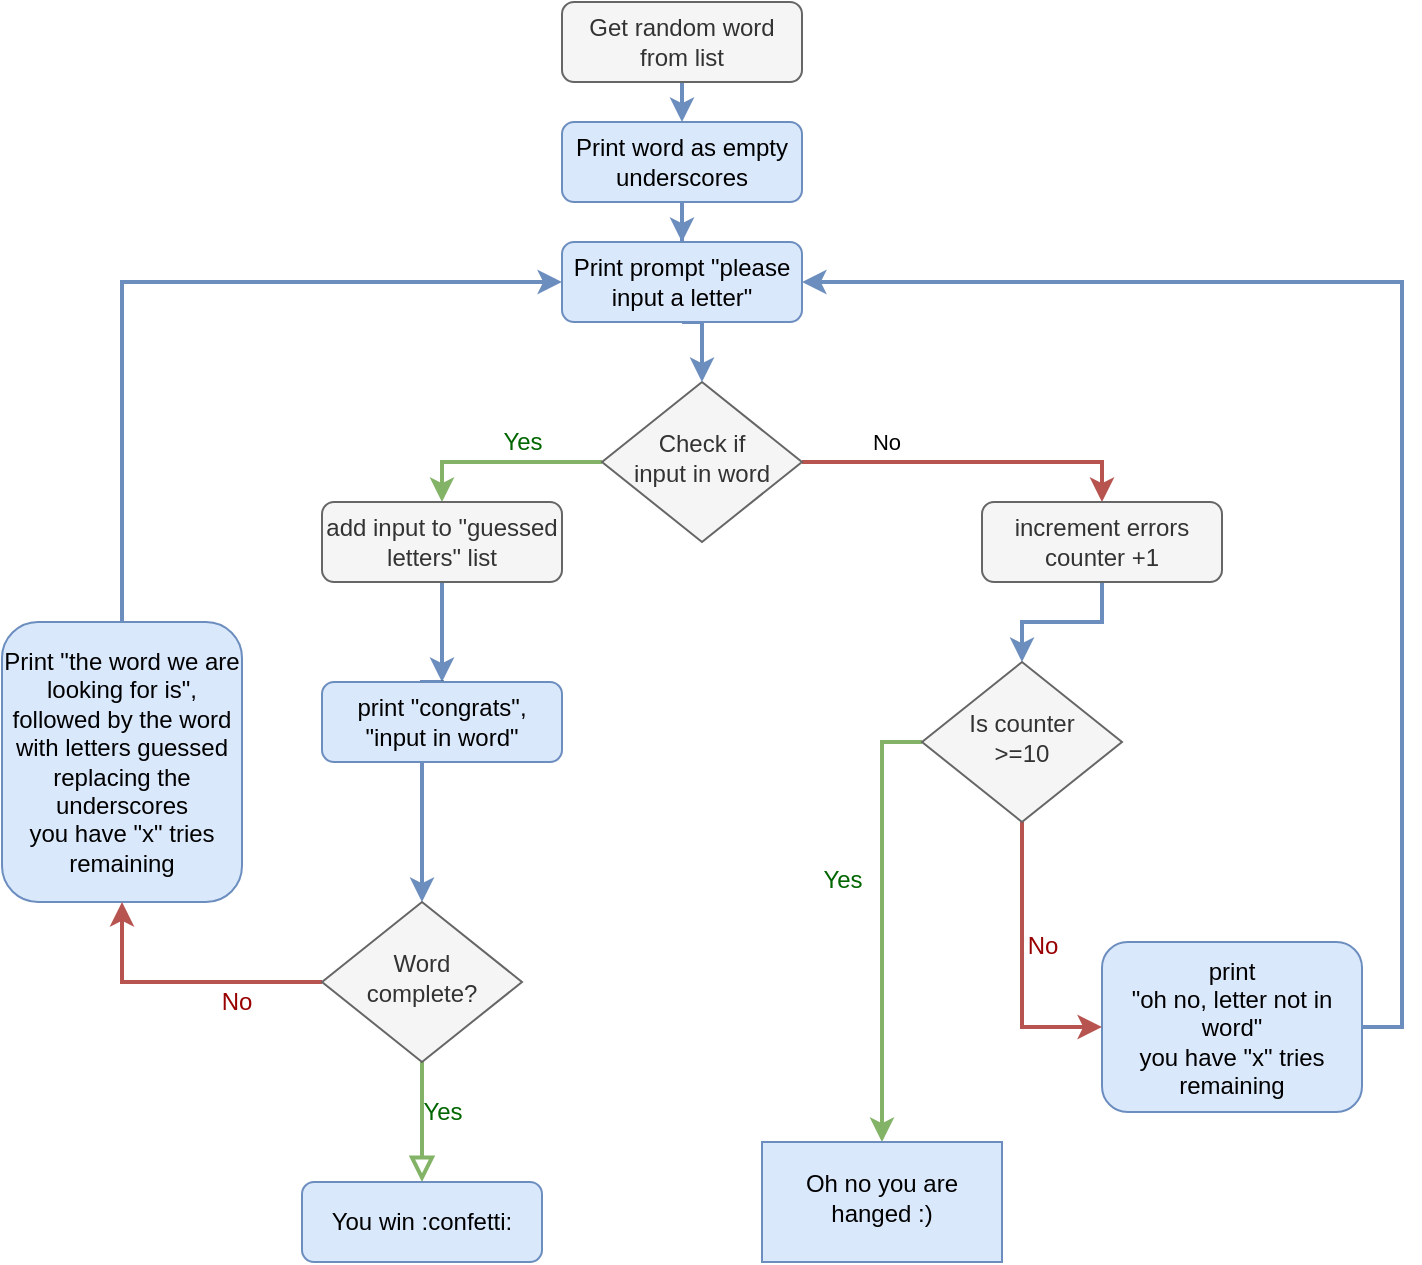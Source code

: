 <mxfile version="21.1.5" type="device">
  <diagram id="C5RBs43oDa-KdzZeNtuy" name="Page-1">
    <mxGraphModel dx="954" dy="511" grid="1" gridSize="10" guides="1" tooltips="1" connect="1" arrows="1" fold="1" page="1" pageScale="1" pageWidth="827" pageHeight="1169" math="0" shadow="0">
      <root>
        <mxCell id="WIyWlLk6GJQsqaUBKTNV-0" />
        <mxCell id="WIyWlLk6GJQsqaUBKTNV-1" parent="WIyWlLk6GJQsqaUBKTNV-0" />
        <mxCell id="qFDWtX_pJtGpDkuf4Jb9-24" style="edgeStyle=orthogonalEdgeStyle;rounded=0;orthogonalLoop=1;jettySize=auto;html=1;exitX=0.5;exitY=1;exitDx=0;exitDy=0;entryX=0.5;entryY=0;entryDx=0;entryDy=0;fillColor=#dae8fc;strokeColor=#6c8ebf;strokeWidth=2;" parent="WIyWlLk6GJQsqaUBKTNV-1" source="WIyWlLk6GJQsqaUBKTNV-3" target="qFDWtX_pJtGpDkuf4Jb9-0" edge="1">
          <mxGeometry relative="1" as="geometry" />
        </mxCell>
        <mxCell id="WIyWlLk6GJQsqaUBKTNV-3" value="Get random word from list" style="rounded=1;whiteSpace=wrap;html=1;fontSize=12;glass=0;strokeWidth=1;shadow=0;fillColor=#f5f5f5;strokeColor=#666666;fontColor=#333333;" parent="WIyWlLk6GJQsqaUBKTNV-1" vertex="1">
          <mxGeometry x="330" y="10" width="120" height="40" as="geometry" />
        </mxCell>
        <mxCell id="qFDWtX_pJtGpDkuf4Jb9-13" value="" style="edgeStyle=orthogonalEdgeStyle;rounded=0;orthogonalLoop=1;jettySize=auto;html=1;strokeWidth=2;fillColor=#f8cecc;strokeColor=#b85450;" parent="WIyWlLk6GJQsqaUBKTNV-1" source="WIyWlLk6GJQsqaUBKTNV-6" target="qFDWtX_pJtGpDkuf4Jb9-4" edge="1">
          <mxGeometry relative="1" as="geometry">
            <Array as="points">
              <mxPoint x="600" y="240" />
            </Array>
          </mxGeometry>
        </mxCell>
        <mxCell id="AhROjwVb39OBdLdzgJbl-0" value="No" style="edgeLabel;html=1;align=center;verticalAlign=middle;resizable=0;points=[];" vertex="1" connectable="0" parent="qFDWtX_pJtGpDkuf4Jb9-13">
          <mxGeometry x="-0.512" relative="1" as="geometry">
            <mxPoint y="-10" as="offset" />
          </mxGeometry>
        </mxCell>
        <mxCell id="AhROjwVb39OBdLdzgJbl-1" style="edgeStyle=orthogonalEdgeStyle;rounded=0;orthogonalLoop=1;jettySize=auto;html=1;exitX=0;exitY=0.5;exitDx=0;exitDy=0;entryX=0.5;entryY=0;entryDx=0;entryDy=0;fillColor=#d5e8d4;strokeWidth=2;strokeColor=#82b366;" edge="1" parent="WIyWlLk6GJQsqaUBKTNV-1" source="WIyWlLk6GJQsqaUBKTNV-6" target="qFDWtX_pJtGpDkuf4Jb9-21">
          <mxGeometry relative="1" as="geometry" />
        </mxCell>
        <mxCell id="AhROjwVb39OBdLdzgJbl-21" value="Yes" style="edgeLabel;html=1;align=center;verticalAlign=middle;resizable=0;points=[];fontSize=12;fontColor=#006600;" vertex="1" connectable="0" parent="AhROjwVb39OBdLdzgJbl-1">
          <mxGeometry x="-0.2" relative="1" as="geometry">
            <mxPoint y="-10" as="offset" />
          </mxGeometry>
        </mxCell>
        <mxCell id="WIyWlLk6GJQsqaUBKTNV-6" value="&lt;div&gt;Check if &lt;br&gt;&lt;/div&gt;&lt;div&gt;input in word&lt;/div&gt;" style="rhombus;whiteSpace=wrap;html=1;shadow=0;fontFamily=Helvetica;fontSize=12;align=center;strokeWidth=1;spacing=6;spacingTop=-4;fillColor=#f5f5f5;strokeColor=#666666;fontColor=#333333;" parent="WIyWlLk6GJQsqaUBKTNV-1" vertex="1">
          <mxGeometry x="350" y="200" width="100" height="80" as="geometry" />
        </mxCell>
        <mxCell id="qFDWtX_pJtGpDkuf4Jb9-20" style="edgeStyle=orthogonalEdgeStyle;rounded=0;orthogonalLoop=1;jettySize=auto;html=1;exitX=0.5;exitY=1;exitDx=0;exitDy=0;strokeWidth=2;fillColor=#dae8fc;strokeColor=#6c8ebf;" parent="WIyWlLk6GJQsqaUBKTNV-1" source="WIyWlLk6GJQsqaUBKTNV-7" target="WIyWlLk6GJQsqaUBKTNV-10" edge="1">
          <mxGeometry relative="1" as="geometry">
            <Array as="points">
              <mxPoint x="260" y="350" />
            </Array>
          </mxGeometry>
        </mxCell>
        <mxCell id="AhROjwVb39OBdLdzgJbl-23" value="" style="edgeStyle=orthogonalEdgeStyle;rounded=0;orthogonalLoop=1;jettySize=auto;html=1;" edge="1" parent="WIyWlLk6GJQsqaUBKTNV-1" source="WIyWlLk6GJQsqaUBKTNV-7">
          <mxGeometry relative="1" as="geometry">
            <mxPoint x="270" y="270" as="targetPoint" />
          </mxGeometry>
        </mxCell>
        <mxCell id="WIyWlLk6GJQsqaUBKTNV-7" value="print &quot;congrats&quot;, &quot;input in word&quot;" style="rounded=1;whiteSpace=wrap;html=1;fontSize=12;glass=0;strokeWidth=1;shadow=0;fillColor=#dae8fc;strokeColor=#6c8ebf;" parent="WIyWlLk6GJQsqaUBKTNV-1" vertex="1">
          <mxGeometry x="210" y="350" width="120" height="40" as="geometry" />
        </mxCell>
        <mxCell id="WIyWlLk6GJQsqaUBKTNV-8" value="" style="rounded=0;html=1;jettySize=auto;orthogonalLoop=1;fontSize=11;endArrow=block;endFill=0;endSize=8;strokeWidth=2;shadow=0;labelBackgroundColor=none;edgeStyle=orthogonalEdgeStyle;entryX=0.5;entryY=0;entryDx=0;entryDy=0;exitX=0.5;exitY=1;exitDx=0;exitDy=0;fillColor=#d5e8d4;strokeColor=#82b366;" parent="WIyWlLk6GJQsqaUBKTNV-1" source="WIyWlLk6GJQsqaUBKTNV-10" edge="1" target="qFDWtX_pJtGpDkuf4Jb9-18">
          <mxGeometry x="-0.077" y="10" relative="1" as="geometry">
            <mxPoint as="offset" />
            <mxPoint x="340" y="550" as="targetPoint" />
            <Array as="points" />
            <mxPoint x="220" y="520" as="sourcePoint" />
          </mxGeometry>
        </mxCell>
        <mxCell id="AhROjwVb39OBdLdzgJbl-25" value="Yes" style="edgeLabel;html=1;align=center;verticalAlign=middle;resizable=0;points=[];fontSize=12;fontColor=#006600;" vertex="1" connectable="0" parent="WIyWlLk6GJQsqaUBKTNV-8">
          <mxGeometry x="-0.133" y="3" relative="1" as="geometry">
            <mxPoint x="7" y="-1" as="offset" />
          </mxGeometry>
        </mxCell>
        <mxCell id="AhROjwVb39OBdLdzgJbl-17" style="edgeStyle=orthogonalEdgeStyle;rounded=0;orthogonalLoop=1;jettySize=auto;html=1;exitX=1;exitY=0.5;exitDx=0;exitDy=0;entryX=1;entryY=0.5;entryDx=0;entryDy=0;strokeWidth=2;fillColor=#dae8fc;strokeColor=#6c8ebf;" edge="1" parent="WIyWlLk6GJQsqaUBKTNV-1" source="WIyWlLk6GJQsqaUBKTNV-12" target="qFDWtX_pJtGpDkuf4Jb9-1">
          <mxGeometry relative="1" as="geometry" />
        </mxCell>
        <mxCell id="WIyWlLk6GJQsqaUBKTNV-12" value="&lt;div&gt;print &lt;br&gt;&lt;/div&gt;&lt;div&gt;&quot;oh no, letter not in word&quot; &lt;br&gt;&lt;/div&gt;&lt;div&gt;you have &quot;x&quot; tries remaining&lt;br&gt;&lt;/div&gt;" style="rounded=1;whiteSpace=wrap;html=1;fontSize=12;glass=0;strokeWidth=1;shadow=0;fillColor=#dae8fc;strokeColor=#6c8ebf;" parent="WIyWlLk6GJQsqaUBKTNV-1" vertex="1">
          <mxGeometry x="600" y="480" width="130" height="85" as="geometry" />
        </mxCell>
        <mxCell id="qFDWtX_pJtGpDkuf4Jb9-27" style="edgeStyle=orthogonalEdgeStyle;rounded=0;orthogonalLoop=1;jettySize=auto;html=1;entryX=0.5;entryY=0;entryDx=0;entryDy=0;strokeWidth=2;fillColor=#dae8fc;strokeColor=#6c8ebf;" parent="WIyWlLk6GJQsqaUBKTNV-1" source="qFDWtX_pJtGpDkuf4Jb9-0" target="qFDWtX_pJtGpDkuf4Jb9-1" edge="1">
          <mxGeometry relative="1" as="geometry" />
        </mxCell>
        <mxCell id="qFDWtX_pJtGpDkuf4Jb9-0" value="Print word as empty underscores " style="rounded=1;whiteSpace=wrap;html=1;fontSize=12;glass=0;strokeWidth=1;shadow=0;fillColor=#dae8fc;strokeColor=#6c8ebf;" parent="WIyWlLk6GJQsqaUBKTNV-1" vertex="1">
          <mxGeometry x="330" y="70" width="120" height="40" as="geometry" />
        </mxCell>
        <mxCell id="qFDWtX_pJtGpDkuf4Jb9-26" style="edgeStyle=orthogonalEdgeStyle;rounded=0;orthogonalLoop=1;jettySize=auto;html=1;exitX=0.5;exitY=1;exitDx=0;exitDy=0;entryX=0.5;entryY=0;entryDx=0;entryDy=0;fillColor=#dae8fc;strokeColor=#6c8ebf;strokeWidth=2;" parent="WIyWlLk6GJQsqaUBKTNV-1" source="qFDWtX_pJtGpDkuf4Jb9-1" target="WIyWlLk6GJQsqaUBKTNV-6" edge="1">
          <mxGeometry relative="1" as="geometry" />
        </mxCell>
        <mxCell id="qFDWtX_pJtGpDkuf4Jb9-1" value="Print prompt &quot;please input a letter&quot;" style="rounded=1;whiteSpace=wrap;html=1;fontSize=12;glass=0;strokeWidth=1;shadow=0;fillColor=#dae8fc;strokeColor=#6c8ebf;" parent="WIyWlLk6GJQsqaUBKTNV-1" vertex="1">
          <mxGeometry x="330" y="130" width="120" height="40" as="geometry" />
        </mxCell>
        <mxCell id="AhROjwVb39OBdLdzgJbl-18" style="edgeStyle=orthogonalEdgeStyle;rounded=0;orthogonalLoop=1;jettySize=auto;html=1;exitX=0.5;exitY=0;exitDx=0;exitDy=0;entryX=0;entryY=0.5;entryDx=0;entryDy=0;strokeWidth=2;fillColor=#dae8fc;strokeColor=#6c8ebf;" edge="1" parent="WIyWlLk6GJQsqaUBKTNV-1" source="qFDWtX_pJtGpDkuf4Jb9-3" target="qFDWtX_pJtGpDkuf4Jb9-1">
          <mxGeometry relative="1" as="geometry" />
        </mxCell>
        <mxCell id="qFDWtX_pJtGpDkuf4Jb9-3" value="&lt;div&gt;Print &quot;the word we are looking for is&quot;, followed by the word with letters guessed replacing the underscores&lt;br&gt;&lt;/div&gt;&lt;div&gt;you have &quot;x&quot; tries remaining&lt;/div&gt;" style="rounded=1;whiteSpace=wrap;html=1;fontSize=12;glass=0;strokeWidth=1;shadow=0;fillColor=#dae8fc;strokeColor=#6c8ebf;" parent="WIyWlLk6GJQsqaUBKTNV-1" vertex="1">
          <mxGeometry x="50" y="320" width="120" height="140" as="geometry" />
        </mxCell>
        <mxCell id="qFDWtX_pJtGpDkuf4Jb9-14" value="" style="edgeStyle=orthogonalEdgeStyle;rounded=0;orthogonalLoop=1;jettySize=auto;html=1;strokeWidth=2;strokeColor=#6C8EBF;" parent="WIyWlLk6GJQsqaUBKTNV-1" source="qFDWtX_pJtGpDkuf4Jb9-4" target="qFDWtX_pJtGpDkuf4Jb9-7" edge="1">
          <mxGeometry relative="1" as="geometry" />
        </mxCell>
        <mxCell id="qFDWtX_pJtGpDkuf4Jb9-4" value="increment errors counter +1" style="rounded=1;whiteSpace=wrap;html=1;fontSize=12;glass=0;strokeWidth=1;shadow=0;fillColor=#f5f5f5;strokeColor=#666666;fontColor=#333333;" parent="WIyWlLk6GJQsqaUBKTNV-1" vertex="1">
          <mxGeometry x="540" y="260" width="120" height="40" as="geometry" />
        </mxCell>
        <mxCell id="AhROjwVb39OBdLdzgJbl-7" style="edgeStyle=orthogonalEdgeStyle;rounded=0;orthogonalLoop=1;jettySize=auto;html=1;exitX=0.5;exitY=1;exitDx=0;exitDy=0;strokeWidth=2;fillColor=#f8cecc;strokeColor=#b85450;" edge="1" parent="WIyWlLk6GJQsqaUBKTNV-1" source="qFDWtX_pJtGpDkuf4Jb9-7" target="WIyWlLk6GJQsqaUBKTNV-12">
          <mxGeometry relative="1" as="geometry">
            <mxPoint x="560" y="480" as="targetPoint" />
            <Array as="points">
              <mxPoint x="560" y="460" />
              <mxPoint x="560" y="460" />
            </Array>
          </mxGeometry>
        </mxCell>
        <mxCell id="AhROjwVb39OBdLdzgJbl-8" value="No" style="edgeLabel;html=1;align=center;verticalAlign=middle;resizable=0;points=[];fontSize=12;fontColor=#990000;" vertex="1" connectable="0" parent="AhROjwVb39OBdLdzgJbl-7">
          <mxGeometry x="-0.156" y="2" relative="1" as="geometry">
            <mxPoint x="8" y="2" as="offset" />
          </mxGeometry>
        </mxCell>
        <mxCell id="AhROjwVb39OBdLdzgJbl-15" style="edgeStyle=orthogonalEdgeStyle;rounded=0;orthogonalLoop=1;jettySize=auto;html=1;exitX=0;exitY=0.5;exitDx=0;exitDy=0;entryX=0.5;entryY=0;entryDx=0;entryDy=0;strokeWidth=2;fillColor=#d5e8d4;strokeColor=#82b366;" edge="1" parent="WIyWlLk6GJQsqaUBKTNV-1" source="qFDWtX_pJtGpDkuf4Jb9-7" target="qFDWtX_pJtGpDkuf4Jb9-8">
          <mxGeometry relative="1" as="geometry" />
        </mxCell>
        <mxCell id="AhROjwVb39OBdLdzgJbl-24" value="Yes" style="edgeLabel;html=1;align=center;verticalAlign=middle;resizable=0;points=[];fontColor=#006600;fontSize=12;" vertex="1" connectable="0" parent="AhROjwVb39OBdLdzgJbl-15">
          <mxGeometry x="-0.191" y="2" relative="1" as="geometry">
            <mxPoint x="-22" as="offset" />
          </mxGeometry>
        </mxCell>
        <mxCell id="qFDWtX_pJtGpDkuf4Jb9-7" value="Is counter &lt;br&gt;&amp;gt;=10" style="rhombus;whiteSpace=wrap;html=1;shadow=0;fontFamily=Helvetica;fontSize=12;align=center;strokeWidth=1;spacing=6;spacingTop=-4;fillColor=#f5f5f5;strokeColor=#666666;fontColor=#333333;" parent="WIyWlLk6GJQsqaUBKTNV-1" vertex="1">
          <mxGeometry x="510" y="340" width="100" height="80" as="geometry" />
        </mxCell>
        <mxCell id="qFDWtX_pJtGpDkuf4Jb9-8" value="Oh no you are hanged :)" style="whiteSpace=wrap;html=1;shadow=0;strokeWidth=1;spacing=6;spacingTop=-4;fillColor=#dae8fc;strokeColor=#6c8ebf;" parent="WIyWlLk6GJQsqaUBKTNV-1" vertex="1">
          <mxGeometry x="430" y="580" width="120" height="60" as="geometry" />
        </mxCell>
        <mxCell id="qFDWtX_pJtGpDkuf4Jb9-18" value="You win :confetti:" style="rounded=1;whiteSpace=wrap;html=1;fontSize=12;glass=0;strokeWidth=1;shadow=0;fillColor=#dae8fc;strokeColor=#6c8ebf;" parent="WIyWlLk6GJQsqaUBKTNV-1" vertex="1">
          <mxGeometry x="200" y="600" width="120" height="40" as="geometry" />
        </mxCell>
        <mxCell id="AhROjwVb39OBdLdzgJbl-12" style="edgeStyle=orthogonalEdgeStyle;rounded=0;orthogonalLoop=1;jettySize=auto;html=1;exitX=0.5;exitY=1;exitDx=0;exitDy=0;entryX=0.5;entryY=0;entryDx=0;entryDy=0;strokeWidth=2;strokeColor=#6C8EBF;" edge="1" parent="WIyWlLk6GJQsqaUBKTNV-1" source="qFDWtX_pJtGpDkuf4Jb9-21" target="WIyWlLk6GJQsqaUBKTNV-7">
          <mxGeometry relative="1" as="geometry" />
        </mxCell>
        <mxCell id="qFDWtX_pJtGpDkuf4Jb9-21" value="add input to &quot;guessed letters&quot; list" style="rounded=1;whiteSpace=wrap;html=1;fontSize=12;glass=0;strokeWidth=1;shadow=0;fillColor=#f5f5f5;strokeColor=#666666;fontColor=#333333;" parent="WIyWlLk6GJQsqaUBKTNV-1" vertex="1">
          <mxGeometry x="210" y="260" width="120" height="40" as="geometry" />
        </mxCell>
        <mxCell id="AhROjwVb39OBdLdzgJbl-16" style="edgeStyle=orthogonalEdgeStyle;rounded=0;orthogonalLoop=1;jettySize=auto;html=1;exitX=0;exitY=0.5;exitDx=0;exitDy=0;entryX=0.5;entryY=1;entryDx=0;entryDy=0;strokeWidth=2;fillColor=#f8cecc;strokeColor=#b85450;" edge="1" parent="WIyWlLk6GJQsqaUBKTNV-1" source="WIyWlLk6GJQsqaUBKTNV-10" target="qFDWtX_pJtGpDkuf4Jb9-3">
          <mxGeometry relative="1" as="geometry" />
        </mxCell>
        <mxCell id="AhROjwVb39OBdLdzgJbl-19" value="No" style="edgeLabel;html=1;align=center;verticalAlign=middle;resizable=0;points=[];fontColor=#990000;fontSize=12;" vertex="1" connectable="0" parent="AhROjwVb39OBdLdzgJbl-16">
          <mxGeometry x="-0.386" y="-1" relative="1" as="geometry">
            <mxPoint y="11" as="offset" />
          </mxGeometry>
        </mxCell>
        <mxCell id="WIyWlLk6GJQsqaUBKTNV-10" value="&lt;div&gt;Word &lt;br&gt;&lt;/div&gt;&lt;div&gt;complete?&lt;/div&gt;" style="rhombus;whiteSpace=wrap;html=1;shadow=0;fontFamily=Helvetica;fontSize=12;align=center;strokeWidth=1;spacing=6;spacingTop=-4;fillColor=#f5f5f5;strokeColor=#666666;fontColor=#333333;" parent="WIyWlLk6GJQsqaUBKTNV-1" vertex="1">
          <mxGeometry x="210" y="460" width="100" height="80" as="geometry" />
        </mxCell>
      </root>
    </mxGraphModel>
  </diagram>
</mxfile>
